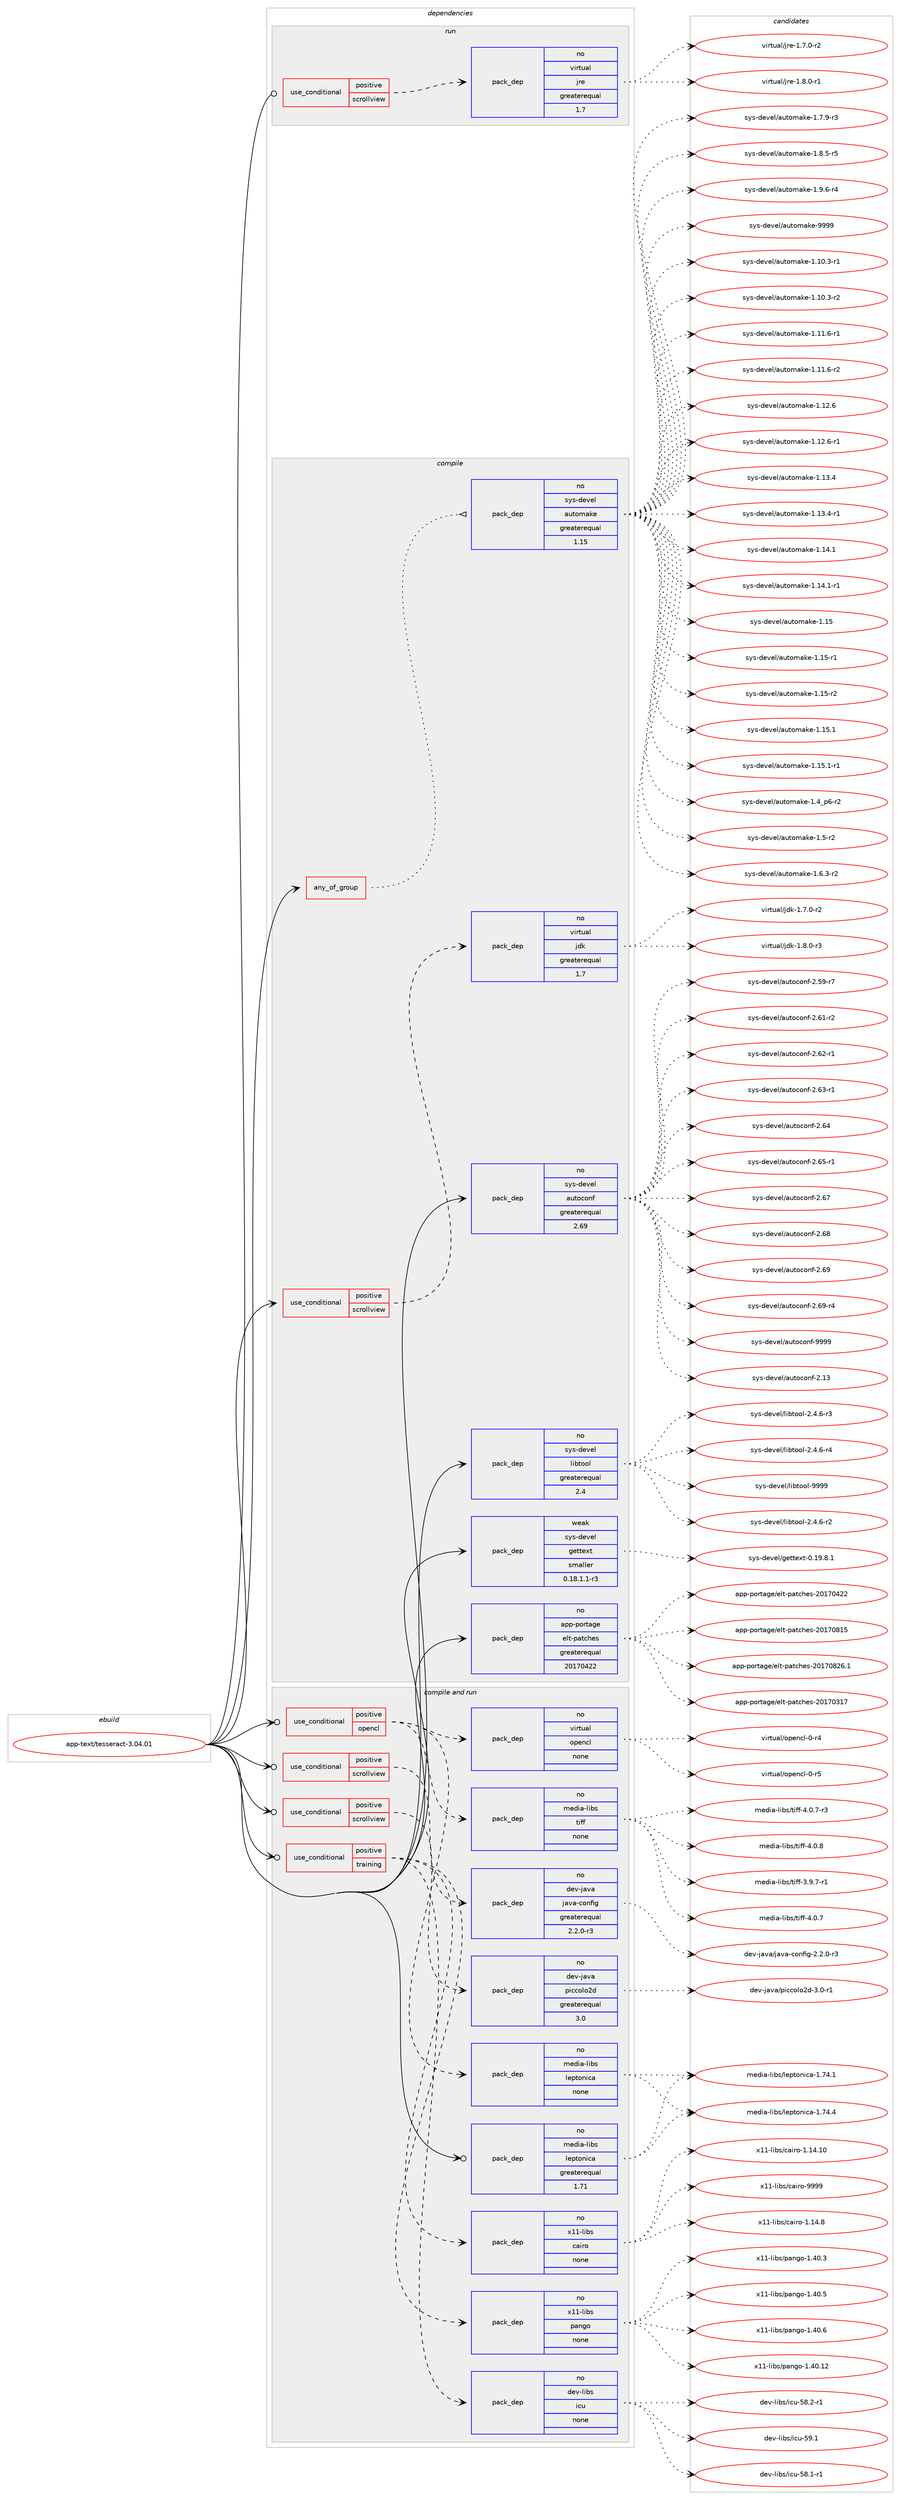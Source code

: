 digraph prolog {

# *************
# Graph options
# *************

newrank=true;
concentrate=true;
compound=true;
graph [rankdir=LR,fontname=Helvetica,fontsize=10,ranksep=1.5];#, ranksep=2.5, nodesep=0.2];
edge  [arrowhead=vee];
node  [fontname=Helvetica,fontsize=10];

# **********
# The ebuild
# **********

subgraph cluster_leftcol {
color=gray;
rank=same;
label=<<i>ebuild</i>>;
id [label="app-text/tesseract-3.04.01", color=red, width=4, href="../app-text/tesseract-3.04.01.svg"];
}

# ****************
# The dependencies
# ****************

subgraph cluster_midcol {
color=gray;
label=<<i>dependencies</i>>;
subgraph cluster_compile {
fillcolor="#eeeeee";
style=filled;
label=<<i>compile</i>>;
subgraph any1103 {
dependency60690 [label=<<TABLE BORDER="0" CELLBORDER="1" CELLSPACING="0" CELLPADDING="4"><TR><TD CELLPADDING="10">any_of_group</TD></TR></TABLE>>, shape=none, color=red];subgraph pack44364 {
dependency60691 [label=<<TABLE BORDER="0" CELLBORDER="1" CELLSPACING="0" CELLPADDING="4" WIDTH="220"><TR><TD ROWSPAN="6" CELLPADDING="30">pack_dep</TD></TR><TR><TD WIDTH="110">no</TD></TR><TR><TD>sys-devel</TD></TR><TR><TD>automake</TD></TR><TR><TD>greaterequal</TD></TR><TR><TD>1.15</TD></TR></TABLE>>, shape=none, color=blue];
}
dependency60690:e -> dependency60691:w [weight=20,style="dotted",arrowhead="oinv"];
}
id:e -> dependency60690:w [weight=20,style="solid",arrowhead="vee"];
subgraph cond15195 {
dependency60692 [label=<<TABLE BORDER="0" CELLBORDER="1" CELLSPACING="0" CELLPADDING="4"><TR><TD ROWSPAN="3" CELLPADDING="10">use_conditional</TD></TR><TR><TD>positive</TD></TR><TR><TD>scrollview</TD></TR></TABLE>>, shape=none, color=red];
subgraph pack44365 {
dependency60693 [label=<<TABLE BORDER="0" CELLBORDER="1" CELLSPACING="0" CELLPADDING="4" WIDTH="220"><TR><TD ROWSPAN="6" CELLPADDING="30">pack_dep</TD></TR><TR><TD WIDTH="110">no</TD></TR><TR><TD>virtual</TD></TR><TR><TD>jdk</TD></TR><TR><TD>greaterequal</TD></TR><TR><TD>1.7</TD></TR></TABLE>>, shape=none, color=blue];
}
dependency60692:e -> dependency60693:w [weight=20,style="dashed",arrowhead="vee"];
}
id:e -> dependency60692:w [weight=20,style="solid",arrowhead="vee"];
subgraph pack44366 {
dependency60694 [label=<<TABLE BORDER="0" CELLBORDER="1" CELLSPACING="0" CELLPADDING="4" WIDTH="220"><TR><TD ROWSPAN="6" CELLPADDING="30">pack_dep</TD></TR><TR><TD WIDTH="110">no</TD></TR><TR><TD>app-portage</TD></TR><TR><TD>elt-patches</TD></TR><TR><TD>greaterequal</TD></TR><TR><TD>20170422</TD></TR></TABLE>>, shape=none, color=blue];
}
id:e -> dependency60694:w [weight=20,style="solid",arrowhead="vee"];
subgraph pack44367 {
dependency60695 [label=<<TABLE BORDER="0" CELLBORDER="1" CELLSPACING="0" CELLPADDING="4" WIDTH="220"><TR><TD ROWSPAN="6" CELLPADDING="30">pack_dep</TD></TR><TR><TD WIDTH="110">no</TD></TR><TR><TD>sys-devel</TD></TR><TR><TD>autoconf</TD></TR><TR><TD>greaterequal</TD></TR><TR><TD>2.69</TD></TR></TABLE>>, shape=none, color=blue];
}
id:e -> dependency60695:w [weight=20,style="solid",arrowhead="vee"];
subgraph pack44368 {
dependency60696 [label=<<TABLE BORDER="0" CELLBORDER="1" CELLSPACING="0" CELLPADDING="4" WIDTH="220"><TR><TD ROWSPAN="6" CELLPADDING="30">pack_dep</TD></TR><TR><TD WIDTH="110">no</TD></TR><TR><TD>sys-devel</TD></TR><TR><TD>libtool</TD></TR><TR><TD>greaterequal</TD></TR><TR><TD>2.4</TD></TR></TABLE>>, shape=none, color=blue];
}
id:e -> dependency60696:w [weight=20,style="solid",arrowhead="vee"];
subgraph pack44369 {
dependency60697 [label=<<TABLE BORDER="0" CELLBORDER="1" CELLSPACING="0" CELLPADDING="4" WIDTH="220"><TR><TD ROWSPAN="6" CELLPADDING="30">pack_dep</TD></TR><TR><TD WIDTH="110">weak</TD></TR><TR><TD>sys-devel</TD></TR><TR><TD>gettext</TD></TR><TR><TD>smaller</TD></TR><TR><TD>0.18.1.1-r3</TD></TR></TABLE>>, shape=none, color=blue];
}
id:e -> dependency60697:w [weight=20,style="solid",arrowhead="vee"];
}
subgraph cluster_compileandrun {
fillcolor="#eeeeee";
style=filled;
label=<<i>compile and run</i>>;
subgraph cond15196 {
dependency60698 [label=<<TABLE BORDER="0" CELLBORDER="1" CELLSPACING="0" CELLPADDING="4"><TR><TD ROWSPAN="3" CELLPADDING="10">use_conditional</TD></TR><TR><TD>positive</TD></TR><TR><TD>opencl</TD></TR></TABLE>>, shape=none, color=red];
subgraph pack44370 {
dependency60699 [label=<<TABLE BORDER="0" CELLBORDER="1" CELLSPACING="0" CELLPADDING="4" WIDTH="220"><TR><TD ROWSPAN="6" CELLPADDING="30">pack_dep</TD></TR><TR><TD WIDTH="110">no</TD></TR><TR><TD>virtual</TD></TR><TR><TD>opencl</TD></TR><TR><TD>none</TD></TR><TR><TD></TD></TR></TABLE>>, shape=none, color=blue];
}
dependency60698:e -> dependency60699:w [weight=20,style="dashed",arrowhead="vee"];
subgraph pack44371 {
dependency60700 [label=<<TABLE BORDER="0" CELLBORDER="1" CELLSPACING="0" CELLPADDING="4" WIDTH="220"><TR><TD ROWSPAN="6" CELLPADDING="30">pack_dep</TD></TR><TR><TD WIDTH="110">no</TD></TR><TR><TD>media-libs</TD></TR><TR><TD>tiff</TD></TR><TR><TD>none</TD></TR><TR><TD></TD></TR></TABLE>>, shape=none, color=blue];
}
dependency60698:e -> dependency60700:w [weight=20,style="dashed",arrowhead="vee"];
subgraph pack44372 {
dependency60701 [label=<<TABLE BORDER="0" CELLBORDER="1" CELLSPACING="0" CELLPADDING="4" WIDTH="220"><TR><TD ROWSPAN="6" CELLPADDING="30">pack_dep</TD></TR><TR><TD WIDTH="110">no</TD></TR><TR><TD>media-libs</TD></TR><TR><TD>leptonica</TD></TR><TR><TD>none</TD></TR><TR><TD></TD></TR></TABLE>>, shape=none, color=blue];
}
dependency60698:e -> dependency60701:w [weight=20,style="dashed",arrowhead="vee"];
}
id:e -> dependency60698:w [weight=20,style="solid",arrowhead="odotvee"];
subgraph cond15197 {
dependency60702 [label=<<TABLE BORDER="0" CELLBORDER="1" CELLSPACING="0" CELLPADDING="4"><TR><TD ROWSPAN="3" CELLPADDING="10">use_conditional</TD></TR><TR><TD>positive</TD></TR><TR><TD>scrollview</TD></TR></TABLE>>, shape=none, color=red];
subgraph pack44373 {
dependency60703 [label=<<TABLE BORDER="0" CELLBORDER="1" CELLSPACING="0" CELLPADDING="4" WIDTH="220"><TR><TD ROWSPAN="6" CELLPADDING="30">pack_dep</TD></TR><TR><TD WIDTH="110">no</TD></TR><TR><TD>dev-java</TD></TR><TR><TD>java-config</TD></TR><TR><TD>greaterequal</TD></TR><TR><TD>2.2.0-r3</TD></TR></TABLE>>, shape=none, color=blue];
}
dependency60702:e -> dependency60703:w [weight=20,style="dashed",arrowhead="vee"];
}
id:e -> dependency60702:w [weight=20,style="solid",arrowhead="odotvee"];
subgraph cond15198 {
dependency60704 [label=<<TABLE BORDER="0" CELLBORDER="1" CELLSPACING="0" CELLPADDING="4"><TR><TD ROWSPAN="3" CELLPADDING="10">use_conditional</TD></TR><TR><TD>positive</TD></TR><TR><TD>scrollview</TD></TR></TABLE>>, shape=none, color=red];
subgraph pack44374 {
dependency60705 [label=<<TABLE BORDER="0" CELLBORDER="1" CELLSPACING="0" CELLPADDING="4" WIDTH="220"><TR><TD ROWSPAN="6" CELLPADDING="30">pack_dep</TD></TR><TR><TD WIDTH="110">no</TD></TR><TR><TD>dev-java</TD></TR><TR><TD>piccolo2d</TD></TR><TR><TD>greaterequal</TD></TR><TR><TD>3.0</TD></TR></TABLE>>, shape=none, color=blue];
}
dependency60704:e -> dependency60705:w [weight=20,style="dashed",arrowhead="vee"];
}
id:e -> dependency60704:w [weight=20,style="solid",arrowhead="odotvee"];
subgraph cond15199 {
dependency60706 [label=<<TABLE BORDER="0" CELLBORDER="1" CELLSPACING="0" CELLPADDING="4"><TR><TD ROWSPAN="3" CELLPADDING="10">use_conditional</TD></TR><TR><TD>positive</TD></TR><TR><TD>training</TD></TR></TABLE>>, shape=none, color=red];
subgraph pack44375 {
dependency60707 [label=<<TABLE BORDER="0" CELLBORDER="1" CELLSPACING="0" CELLPADDING="4" WIDTH="220"><TR><TD ROWSPAN="6" CELLPADDING="30">pack_dep</TD></TR><TR><TD WIDTH="110">no</TD></TR><TR><TD>dev-libs</TD></TR><TR><TD>icu</TD></TR><TR><TD>none</TD></TR><TR><TD></TD></TR></TABLE>>, shape=none, color=blue];
}
dependency60706:e -> dependency60707:w [weight=20,style="dashed",arrowhead="vee"];
subgraph pack44376 {
dependency60708 [label=<<TABLE BORDER="0" CELLBORDER="1" CELLSPACING="0" CELLPADDING="4" WIDTH="220"><TR><TD ROWSPAN="6" CELLPADDING="30">pack_dep</TD></TR><TR><TD WIDTH="110">no</TD></TR><TR><TD>x11-libs</TD></TR><TR><TD>pango</TD></TR><TR><TD>none</TD></TR><TR><TD></TD></TR></TABLE>>, shape=none, color=blue];
}
dependency60706:e -> dependency60708:w [weight=20,style="dashed",arrowhead="vee"];
subgraph pack44377 {
dependency60709 [label=<<TABLE BORDER="0" CELLBORDER="1" CELLSPACING="0" CELLPADDING="4" WIDTH="220"><TR><TD ROWSPAN="6" CELLPADDING="30">pack_dep</TD></TR><TR><TD WIDTH="110">no</TD></TR><TR><TD>x11-libs</TD></TR><TR><TD>cairo</TD></TR><TR><TD>none</TD></TR><TR><TD></TD></TR></TABLE>>, shape=none, color=blue];
}
dependency60706:e -> dependency60709:w [weight=20,style="dashed",arrowhead="vee"];
}
id:e -> dependency60706:w [weight=20,style="solid",arrowhead="odotvee"];
subgraph pack44378 {
dependency60710 [label=<<TABLE BORDER="0" CELLBORDER="1" CELLSPACING="0" CELLPADDING="4" WIDTH="220"><TR><TD ROWSPAN="6" CELLPADDING="30">pack_dep</TD></TR><TR><TD WIDTH="110">no</TD></TR><TR><TD>media-libs</TD></TR><TR><TD>leptonica</TD></TR><TR><TD>greaterequal</TD></TR><TR><TD>1.71</TD></TR></TABLE>>, shape=none, color=blue];
}
id:e -> dependency60710:w [weight=20,style="solid",arrowhead="odotvee"];
}
subgraph cluster_run {
fillcolor="#eeeeee";
style=filled;
label=<<i>run</i>>;
subgraph cond15200 {
dependency60711 [label=<<TABLE BORDER="0" CELLBORDER="1" CELLSPACING="0" CELLPADDING="4"><TR><TD ROWSPAN="3" CELLPADDING="10">use_conditional</TD></TR><TR><TD>positive</TD></TR><TR><TD>scrollview</TD></TR></TABLE>>, shape=none, color=red];
subgraph pack44379 {
dependency60712 [label=<<TABLE BORDER="0" CELLBORDER="1" CELLSPACING="0" CELLPADDING="4" WIDTH="220"><TR><TD ROWSPAN="6" CELLPADDING="30">pack_dep</TD></TR><TR><TD WIDTH="110">no</TD></TR><TR><TD>virtual</TD></TR><TR><TD>jre</TD></TR><TR><TD>greaterequal</TD></TR><TR><TD>1.7</TD></TR></TABLE>>, shape=none, color=blue];
}
dependency60711:e -> dependency60712:w [weight=20,style="dashed",arrowhead="vee"];
}
id:e -> dependency60711:w [weight=20,style="solid",arrowhead="odot"];
}
}

# **************
# The candidates
# **************

subgraph cluster_choices {
rank=same;
color=gray;
label=<<i>candidates</i>>;

subgraph choice44364 {
color=black;
nodesep=1;
choice11512111545100101118101108479711711611110997107101454946494846514511449 [label="sys-devel/automake-1.10.3-r1", color=red, width=4,href="../sys-devel/automake-1.10.3-r1.svg"];
choice11512111545100101118101108479711711611110997107101454946494846514511450 [label="sys-devel/automake-1.10.3-r2", color=red, width=4,href="../sys-devel/automake-1.10.3-r2.svg"];
choice11512111545100101118101108479711711611110997107101454946494946544511449 [label="sys-devel/automake-1.11.6-r1", color=red, width=4,href="../sys-devel/automake-1.11.6-r1.svg"];
choice11512111545100101118101108479711711611110997107101454946494946544511450 [label="sys-devel/automake-1.11.6-r2", color=red, width=4,href="../sys-devel/automake-1.11.6-r2.svg"];
choice1151211154510010111810110847971171161111099710710145494649504654 [label="sys-devel/automake-1.12.6", color=red, width=4,href="../sys-devel/automake-1.12.6.svg"];
choice11512111545100101118101108479711711611110997107101454946495046544511449 [label="sys-devel/automake-1.12.6-r1", color=red, width=4,href="../sys-devel/automake-1.12.6-r1.svg"];
choice1151211154510010111810110847971171161111099710710145494649514652 [label="sys-devel/automake-1.13.4", color=red, width=4,href="../sys-devel/automake-1.13.4.svg"];
choice11512111545100101118101108479711711611110997107101454946495146524511449 [label="sys-devel/automake-1.13.4-r1", color=red, width=4,href="../sys-devel/automake-1.13.4-r1.svg"];
choice1151211154510010111810110847971171161111099710710145494649524649 [label="sys-devel/automake-1.14.1", color=red, width=4,href="../sys-devel/automake-1.14.1.svg"];
choice11512111545100101118101108479711711611110997107101454946495246494511449 [label="sys-devel/automake-1.14.1-r1", color=red, width=4,href="../sys-devel/automake-1.14.1-r1.svg"];
choice115121115451001011181011084797117116111109971071014549464953 [label="sys-devel/automake-1.15", color=red, width=4,href="../sys-devel/automake-1.15.svg"];
choice1151211154510010111810110847971171161111099710710145494649534511449 [label="sys-devel/automake-1.15-r1", color=red, width=4,href="../sys-devel/automake-1.15-r1.svg"];
choice1151211154510010111810110847971171161111099710710145494649534511450 [label="sys-devel/automake-1.15-r2", color=red, width=4,href="../sys-devel/automake-1.15-r2.svg"];
choice1151211154510010111810110847971171161111099710710145494649534649 [label="sys-devel/automake-1.15.1", color=red, width=4,href="../sys-devel/automake-1.15.1.svg"];
choice11512111545100101118101108479711711611110997107101454946495346494511449 [label="sys-devel/automake-1.15.1-r1", color=red, width=4,href="../sys-devel/automake-1.15.1-r1.svg"];
choice115121115451001011181011084797117116111109971071014549465295112544511450 [label="sys-devel/automake-1.4_p6-r2", color=red, width=4,href="../sys-devel/automake-1.4_p6-r2.svg"];
choice11512111545100101118101108479711711611110997107101454946534511450 [label="sys-devel/automake-1.5-r2", color=red, width=4,href="../sys-devel/automake-1.5-r2.svg"];
choice115121115451001011181011084797117116111109971071014549465446514511450 [label="sys-devel/automake-1.6.3-r2", color=red, width=4,href="../sys-devel/automake-1.6.3-r2.svg"];
choice115121115451001011181011084797117116111109971071014549465546574511451 [label="sys-devel/automake-1.7.9-r3", color=red, width=4,href="../sys-devel/automake-1.7.9-r3.svg"];
choice115121115451001011181011084797117116111109971071014549465646534511453 [label="sys-devel/automake-1.8.5-r5", color=red, width=4,href="../sys-devel/automake-1.8.5-r5.svg"];
choice115121115451001011181011084797117116111109971071014549465746544511452 [label="sys-devel/automake-1.9.6-r4", color=red, width=4,href="../sys-devel/automake-1.9.6-r4.svg"];
choice115121115451001011181011084797117116111109971071014557575757 [label="sys-devel/automake-9999", color=red, width=4,href="../sys-devel/automake-9999.svg"];
dependency60691:e -> choice11512111545100101118101108479711711611110997107101454946494846514511449:w [style=dotted,weight="100"];
dependency60691:e -> choice11512111545100101118101108479711711611110997107101454946494846514511450:w [style=dotted,weight="100"];
dependency60691:e -> choice11512111545100101118101108479711711611110997107101454946494946544511449:w [style=dotted,weight="100"];
dependency60691:e -> choice11512111545100101118101108479711711611110997107101454946494946544511450:w [style=dotted,weight="100"];
dependency60691:e -> choice1151211154510010111810110847971171161111099710710145494649504654:w [style=dotted,weight="100"];
dependency60691:e -> choice11512111545100101118101108479711711611110997107101454946495046544511449:w [style=dotted,weight="100"];
dependency60691:e -> choice1151211154510010111810110847971171161111099710710145494649514652:w [style=dotted,weight="100"];
dependency60691:e -> choice11512111545100101118101108479711711611110997107101454946495146524511449:w [style=dotted,weight="100"];
dependency60691:e -> choice1151211154510010111810110847971171161111099710710145494649524649:w [style=dotted,weight="100"];
dependency60691:e -> choice11512111545100101118101108479711711611110997107101454946495246494511449:w [style=dotted,weight="100"];
dependency60691:e -> choice115121115451001011181011084797117116111109971071014549464953:w [style=dotted,weight="100"];
dependency60691:e -> choice1151211154510010111810110847971171161111099710710145494649534511449:w [style=dotted,weight="100"];
dependency60691:e -> choice1151211154510010111810110847971171161111099710710145494649534511450:w [style=dotted,weight="100"];
dependency60691:e -> choice1151211154510010111810110847971171161111099710710145494649534649:w [style=dotted,weight="100"];
dependency60691:e -> choice11512111545100101118101108479711711611110997107101454946495346494511449:w [style=dotted,weight="100"];
dependency60691:e -> choice115121115451001011181011084797117116111109971071014549465295112544511450:w [style=dotted,weight="100"];
dependency60691:e -> choice11512111545100101118101108479711711611110997107101454946534511450:w [style=dotted,weight="100"];
dependency60691:e -> choice115121115451001011181011084797117116111109971071014549465446514511450:w [style=dotted,weight="100"];
dependency60691:e -> choice115121115451001011181011084797117116111109971071014549465546574511451:w [style=dotted,weight="100"];
dependency60691:e -> choice115121115451001011181011084797117116111109971071014549465646534511453:w [style=dotted,weight="100"];
dependency60691:e -> choice115121115451001011181011084797117116111109971071014549465746544511452:w [style=dotted,weight="100"];
dependency60691:e -> choice115121115451001011181011084797117116111109971071014557575757:w [style=dotted,weight="100"];
}
subgraph choice44365 {
color=black;
nodesep=1;
choice11810511411611797108471061001074549465546484511450 [label="virtual/jdk-1.7.0-r2", color=red, width=4,href="../virtual/jdk-1.7.0-r2.svg"];
choice11810511411611797108471061001074549465646484511451 [label="virtual/jdk-1.8.0-r3", color=red, width=4,href="../virtual/jdk-1.8.0-r3.svg"];
dependency60693:e -> choice11810511411611797108471061001074549465546484511450:w [style=dotted,weight="100"];
dependency60693:e -> choice11810511411611797108471061001074549465646484511451:w [style=dotted,weight="100"];
}
subgraph choice44366 {
color=black;
nodesep=1;
choice97112112451121111141169710310147101108116451129711699104101115455048495548514955 [label="app-portage/elt-patches-20170317", color=red, width=4,href="../app-portage/elt-patches-20170317.svg"];
choice97112112451121111141169710310147101108116451129711699104101115455048495548525050 [label="app-portage/elt-patches-20170422", color=red, width=4,href="../app-portage/elt-patches-20170422.svg"];
choice97112112451121111141169710310147101108116451129711699104101115455048495548564953 [label="app-portage/elt-patches-20170815", color=red, width=4,href="../app-portage/elt-patches-20170815.svg"];
choice971121124511211111411697103101471011081164511297116991041011154550484955485650544649 [label="app-portage/elt-patches-20170826.1", color=red, width=4,href="../app-portage/elt-patches-20170826.1.svg"];
dependency60694:e -> choice97112112451121111141169710310147101108116451129711699104101115455048495548514955:w [style=dotted,weight="100"];
dependency60694:e -> choice97112112451121111141169710310147101108116451129711699104101115455048495548525050:w [style=dotted,weight="100"];
dependency60694:e -> choice97112112451121111141169710310147101108116451129711699104101115455048495548564953:w [style=dotted,weight="100"];
dependency60694:e -> choice971121124511211111411697103101471011081164511297116991041011154550484955485650544649:w [style=dotted,weight="100"];
}
subgraph choice44367 {
color=black;
nodesep=1;
choice115121115451001011181011084797117116111991111101024550464951 [label="sys-devel/autoconf-2.13", color=red, width=4,href="../sys-devel/autoconf-2.13.svg"];
choice1151211154510010111810110847971171161119911111010245504653574511455 [label="sys-devel/autoconf-2.59-r7", color=red, width=4,href="../sys-devel/autoconf-2.59-r7.svg"];
choice1151211154510010111810110847971171161119911111010245504654494511450 [label="sys-devel/autoconf-2.61-r2", color=red, width=4,href="../sys-devel/autoconf-2.61-r2.svg"];
choice1151211154510010111810110847971171161119911111010245504654504511449 [label="sys-devel/autoconf-2.62-r1", color=red, width=4,href="../sys-devel/autoconf-2.62-r1.svg"];
choice1151211154510010111810110847971171161119911111010245504654514511449 [label="sys-devel/autoconf-2.63-r1", color=red, width=4,href="../sys-devel/autoconf-2.63-r1.svg"];
choice115121115451001011181011084797117116111991111101024550465452 [label="sys-devel/autoconf-2.64", color=red, width=4,href="../sys-devel/autoconf-2.64.svg"];
choice1151211154510010111810110847971171161119911111010245504654534511449 [label="sys-devel/autoconf-2.65-r1", color=red, width=4,href="../sys-devel/autoconf-2.65-r1.svg"];
choice115121115451001011181011084797117116111991111101024550465455 [label="sys-devel/autoconf-2.67", color=red, width=4,href="../sys-devel/autoconf-2.67.svg"];
choice115121115451001011181011084797117116111991111101024550465456 [label="sys-devel/autoconf-2.68", color=red, width=4,href="../sys-devel/autoconf-2.68.svg"];
choice115121115451001011181011084797117116111991111101024550465457 [label="sys-devel/autoconf-2.69", color=red, width=4,href="../sys-devel/autoconf-2.69.svg"];
choice1151211154510010111810110847971171161119911111010245504654574511452 [label="sys-devel/autoconf-2.69-r4", color=red, width=4,href="../sys-devel/autoconf-2.69-r4.svg"];
choice115121115451001011181011084797117116111991111101024557575757 [label="sys-devel/autoconf-9999", color=red, width=4,href="../sys-devel/autoconf-9999.svg"];
dependency60695:e -> choice115121115451001011181011084797117116111991111101024550464951:w [style=dotted,weight="100"];
dependency60695:e -> choice1151211154510010111810110847971171161119911111010245504653574511455:w [style=dotted,weight="100"];
dependency60695:e -> choice1151211154510010111810110847971171161119911111010245504654494511450:w [style=dotted,weight="100"];
dependency60695:e -> choice1151211154510010111810110847971171161119911111010245504654504511449:w [style=dotted,weight="100"];
dependency60695:e -> choice1151211154510010111810110847971171161119911111010245504654514511449:w [style=dotted,weight="100"];
dependency60695:e -> choice115121115451001011181011084797117116111991111101024550465452:w [style=dotted,weight="100"];
dependency60695:e -> choice1151211154510010111810110847971171161119911111010245504654534511449:w [style=dotted,weight="100"];
dependency60695:e -> choice115121115451001011181011084797117116111991111101024550465455:w [style=dotted,weight="100"];
dependency60695:e -> choice115121115451001011181011084797117116111991111101024550465456:w [style=dotted,weight="100"];
dependency60695:e -> choice115121115451001011181011084797117116111991111101024550465457:w [style=dotted,weight="100"];
dependency60695:e -> choice1151211154510010111810110847971171161119911111010245504654574511452:w [style=dotted,weight="100"];
dependency60695:e -> choice115121115451001011181011084797117116111991111101024557575757:w [style=dotted,weight="100"];
}
subgraph choice44368 {
color=black;
nodesep=1;
choice1151211154510010111810110847108105981161111111084550465246544511450 [label="sys-devel/libtool-2.4.6-r2", color=red, width=4,href="../sys-devel/libtool-2.4.6-r2.svg"];
choice1151211154510010111810110847108105981161111111084550465246544511451 [label="sys-devel/libtool-2.4.6-r3", color=red, width=4,href="../sys-devel/libtool-2.4.6-r3.svg"];
choice1151211154510010111810110847108105981161111111084550465246544511452 [label="sys-devel/libtool-2.4.6-r4", color=red, width=4,href="../sys-devel/libtool-2.4.6-r4.svg"];
choice1151211154510010111810110847108105981161111111084557575757 [label="sys-devel/libtool-9999", color=red, width=4,href="../sys-devel/libtool-9999.svg"];
dependency60696:e -> choice1151211154510010111810110847108105981161111111084550465246544511450:w [style=dotted,weight="100"];
dependency60696:e -> choice1151211154510010111810110847108105981161111111084550465246544511451:w [style=dotted,weight="100"];
dependency60696:e -> choice1151211154510010111810110847108105981161111111084550465246544511452:w [style=dotted,weight="100"];
dependency60696:e -> choice1151211154510010111810110847108105981161111111084557575757:w [style=dotted,weight="100"];
}
subgraph choice44369 {
color=black;
nodesep=1;
choice1151211154510010111810110847103101116116101120116454846495746564649 [label="sys-devel/gettext-0.19.8.1", color=red, width=4,href="../sys-devel/gettext-0.19.8.1.svg"];
dependency60697:e -> choice1151211154510010111810110847103101116116101120116454846495746564649:w [style=dotted,weight="100"];
}
subgraph choice44370 {
color=black;
nodesep=1;
choice11810511411611797108471111121011109910845484511452 [label="virtual/opencl-0-r4", color=red, width=4,href="../virtual/opencl-0-r4.svg"];
choice11810511411611797108471111121011109910845484511453 [label="virtual/opencl-0-r5", color=red, width=4,href="../virtual/opencl-0-r5.svg"];
dependency60699:e -> choice11810511411611797108471111121011109910845484511452:w [style=dotted,weight="100"];
dependency60699:e -> choice11810511411611797108471111121011109910845484511453:w [style=dotted,weight="100"];
}
subgraph choice44371 {
color=black;
nodesep=1;
choice109101100105974510810598115471161051021024551465746554511449 [label="media-libs/tiff-3.9.7-r1", color=red, width=4,href="../media-libs/tiff-3.9.7-r1.svg"];
choice10910110010597451081059811547116105102102455246484655 [label="media-libs/tiff-4.0.7", color=red, width=4,href="../media-libs/tiff-4.0.7.svg"];
choice109101100105974510810598115471161051021024552464846554511451 [label="media-libs/tiff-4.0.7-r3", color=red, width=4,href="../media-libs/tiff-4.0.7-r3.svg"];
choice10910110010597451081059811547116105102102455246484656 [label="media-libs/tiff-4.0.8", color=red, width=4,href="../media-libs/tiff-4.0.8.svg"];
dependency60700:e -> choice109101100105974510810598115471161051021024551465746554511449:w [style=dotted,weight="100"];
dependency60700:e -> choice10910110010597451081059811547116105102102455246484655:w [style=dotted,weight="100"];
dependency60700:e -> choice109101100105974510810598115471161051021024552464846554511451:w [style=dotted,weight="100"];
dependency60700:e -> choice10910110010597451081059811547116105102102455246484656:w [style=dotted,weight="100"];
}
subgraph choice44372 {
color=black;
nodesep=1;
choice10910110010597451081059811547108101112116111110105999745494655524649 [label="media-libs/leptonica-1.74.1", color=red, width=4,href="../media-libs/leptonica-1.74.1.svg"];
choice10910110010597451081059811547108101112116111110105999745494655524652 [label="media-libs/leptonica-1.74.4", color=red, width=4,href="../media-libs/leptonica-1.74.4.svg"];
dependency60701:e -> choice10910110010597451081059811547108101112116111110105999745494655524649:w [style=dotted,weight="100"];
dependency60701:e -> choice10910110010597451081059811547108101112116111110105999745494655524652:w [style=dotted,weight="100"];
}
subgraph choice44373 {
color=black;
nodesep=1;
choice10010111845106971189747106971189745991111101021051034550465046484511451 [label="dev-java/java-config-2.2.0-r3", color=red, width=4,href="../dev-java/java-config-2.2.0-r3.svg"];
dependency60703:e -> choice10010111845106971189747106971189745991111101021051034550465046484511451:w [style=dotted,weight="100"];
}
subgraph choice44374 {
color=black;
nodesep=1;
choice10010111845106971189747112105999911110811150100455146484511449 [label="dev-java/piccolo2d-3.0-r1", color=red, width=4,href="../dev-java/piccolo2d-3.0-r1.svg"];
dependency60705:e -> choice10010111845106971189747112105999911110811150100455146484511449:w [style=dotted,weight="100"];
}
subgraph choice44375 {
color=black;
nodesep=1;
choice1001011184510810598115471059911745535646494511449 [label="dev-libs/icu-58.1-r1", color=red, width=4,href="../dev-libs/icu-58.1-r1.svg"];
choice1001011184510810598115471059911745535646504511449 [label="dev-libs/icu-58.2-r1", color=red, width=4,href="../dev-libs/icu-58.2-r1.svg"];
choice100101118451081059811547105991174553574649 [label="dev-libs/icu-59.1", color=red, width=4,href="../dev-libs/icu-59.1.svg"];
dependency60707:e -> choice1001011184510810598115471059911745535646494511449:w [style=dotted,weight="100"];
dependency60707:e -> choice1001011184510810598115471059911745535646504511449:w [style=dotted,weight="100"];
dependency60707:e -> choice100101118451081059811547105991174553574649:w [style=dotted,weight="100"];
}
subgraph choice44376 {
color=black;
nodesep=1;
choice1204949451081059811547112971101031114549465248464950 [label="x11-libs/pango-1.40.12", color=red, width=4,href="../x11-libs/pango-1.40.12.svg"];
choice12049494510810598115471129711010311145494652484651 [label="x11-libs/pango-1.40.3", color=red, width=4,href="../x11-libs/pango-1.40.3.svg"];
choice12049494510810598115471129711010311145494652484653 [label="x11-libs/pango-1.40.5", color=red, width=4,href="../x11-libs/pango-1.40.5.svg"];
choice12049494510810598115471129711010311145494652484654 [label="x11-libs/pango-1.40.6", color=red, width=4,href="../x11-libs/pango-1.40.6.svg"];
dependency60708:e -> choice1204949451081059811547112971101031114549465248464950:w [style=dotted,weight="100"];
dependency60708:e -> choice12049494510810598115471129711010311145494652484651:w [style=dotted,weight="100"];
dependency60708:e -> choice12049494510810598115471129711010311145494652484653:w [style=dotted,weight="100"];
dependency60708:e -> choice12049494510810598115471129711010311145494652484654:w [style=dotted,weight="100"];
}
subgraph choice44377 {
color=black;
nodesep=1;
choice120494945108105981154799971051141114549464952464948 [label="x11-libs/cairo-1.14.10", color=red, width=4,href="../x11-libs/cairo-1.14.10.svg"];
choice1204949451081059811547999710511411145494649524656 [label="x11-libs/cairo-1.14.8", color=red, width=4,href="../x11-libs/cairo-1.14.8.svg"];
choice120494945108105981154799971051141114557575757 [label="x11-libs/cairo-9999", color=red, width=4,href="../x11-libs/cairo-9999.svg"];
dependency60709:e -> choice120494945108105981154799971051141114549464952464948:w [style=dotted,weight="100"];
dependency60709:e -> choice1204949451081059811547999710511411145494649524656:w [style=dotted,weight="100"];
dependency60709:e -> choice120494945108105981154799971051141114557575757:w [style=dotted,weight="100"];
}
subgraph choice44378 {
color=black;
nodesep=1;
choice10910110010597451081059811547108101112116111110105999745494655524649 [label="media-libs/leptonica-1.74.1", color=red, width=4,href="../media-libs/leptonica-1.74.1.svg"];
choice10910110010597451081059811547108101112116111110105999745494655524652 [label="media-libs/leptonica-1.74.4", color=red, width=4,href="../media-libs/leptonica-1.74.4.svg"];
dependency60710:e -> choice10910110010597451081059811547108101112116111110105999745494655524649:w [style=dotted,weight="100"];
dependency60710:e -> choice10910110010597451081059811547108101112116111110105999745494655524652:w [style=dotted,weight="100"];
}
subgraph choice44379 {
color=black;
nodesep=1;
choice11810511411611797108471061141014549465546484511450 [label="virtual/jre-1.7.0-r2", color=red, width=4,href="../virtual/jre-1.7.0-r2.svg"];
choice11810511411611797108471061141014549465646484511449 [label="virtual/jre-1.8.0-r1", color=red, width=4,href="../virtual/jre-1.8.0-r1.svg"];
dependency60712:e -> choice11810511411611797108471061141014549465546484511450:w [style=dotted,weight="100"];
dependency60712:e -> choice11810511411611797108471061141014549465646484511449:w [style=dotted,weight="100"];
}
}

}

